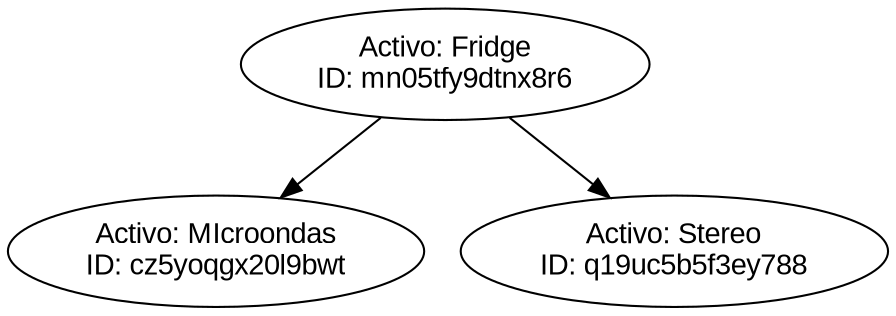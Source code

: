 digraph g{ node [fontname="Arial"];MIcroondas[label="Activo: MIcroondas\nID: cz5yoqgx20l9bwt"];Fridge[label="Activo: Fridge\nID: mn05tfy9dtnx8r6"];Fridge->MIcroondas;Fridge->Stereo;Stereo[label="Activo: Stereo\nID: q19uc5b5f3ey788"];}
